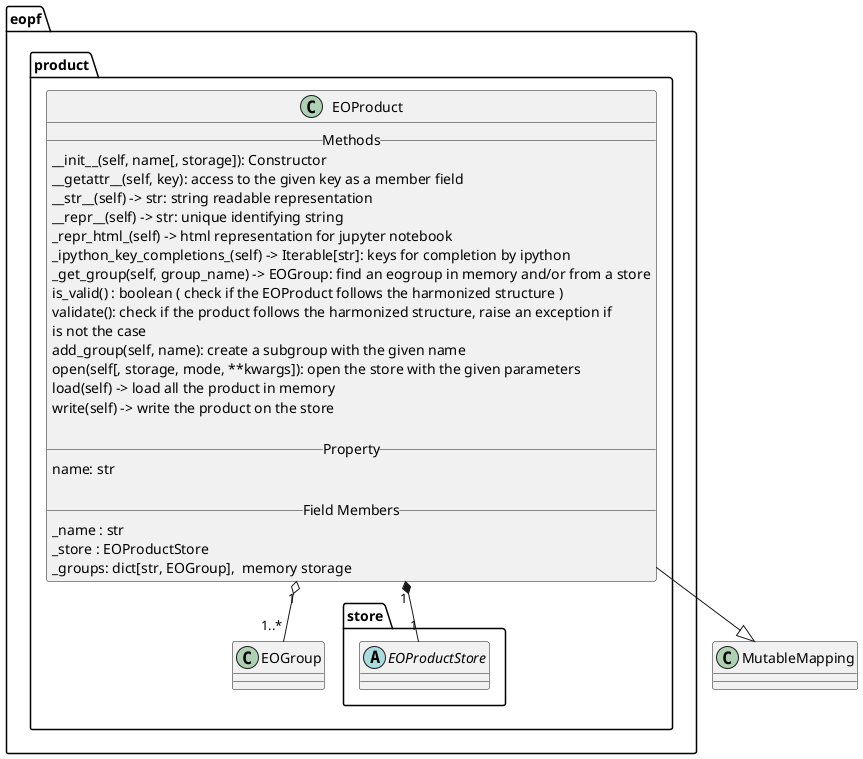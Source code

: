@startuml
package eopf.product {
    class EOProduct {
        ' EOProduct class shall implement Python magic/dunder methods necessary to emulate MutableMapping[Hashable, Group] type. The (Hashable) 'key' being the name of the group.
        __ Methods __
        __init__(self, name[, storage]): Constructor
        __getattr__(self, key): access to the given key as a member field
        __str__(self) -> str: string readable representation
        __repr__(self) -> str: unique identifying string
        _repr_html_(self) -> html representation for jupyter notebook
        _ipython_key_completions_(self) -> Iterable[str]: keys for completion by ipython
        _get_group(self, group_name) -> EOGroup: find an eogroup in memory and/or from a store
        is_valid() : boolean ( check if the EOProduct follows the harmonized structure )
        validate(): check if the product follows the harmonized structure, raise an exception if
            is not the case
        add_group(self, name): create a subgroup with the given name
        open(self[, storage, mode, **kwargs]): open the store with the given parameters
        load(self) -> load all the product in memory
        write(self) -> write the product on the store
        ' REQ-41 add selection rules ( bands , polarization, depending of the sensor)

        __ Property __
        name: str

        __ Field Members __
        _name : str
        _store : EOProductStore
        _groups: dict[str, EOGroup],  memory storage
    }
    package store {
        abstract EOProductStore
    }
    EOProduct "1" o-- "1..*" EOGroup
}

EOProduct --|> MutableMapping
EOProduct "1" *-- "1" EOProductStore
@enduml
